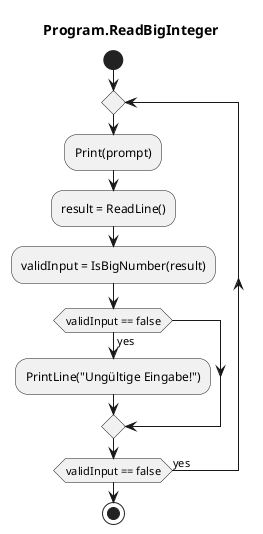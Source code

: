 @startuml Program.ReadBigInteger
title Program.ReadBigInteger
start
repeat
    :Print(prompt);
    :result = ReadLine();
    :validInput = IsBigNumber(result);
    if (validInput == false) then (yes)
        :PrintLine("Ungültige Eingabe!");
    endif
repeat while (validInput == false) is (yes)
stop
@enduml
